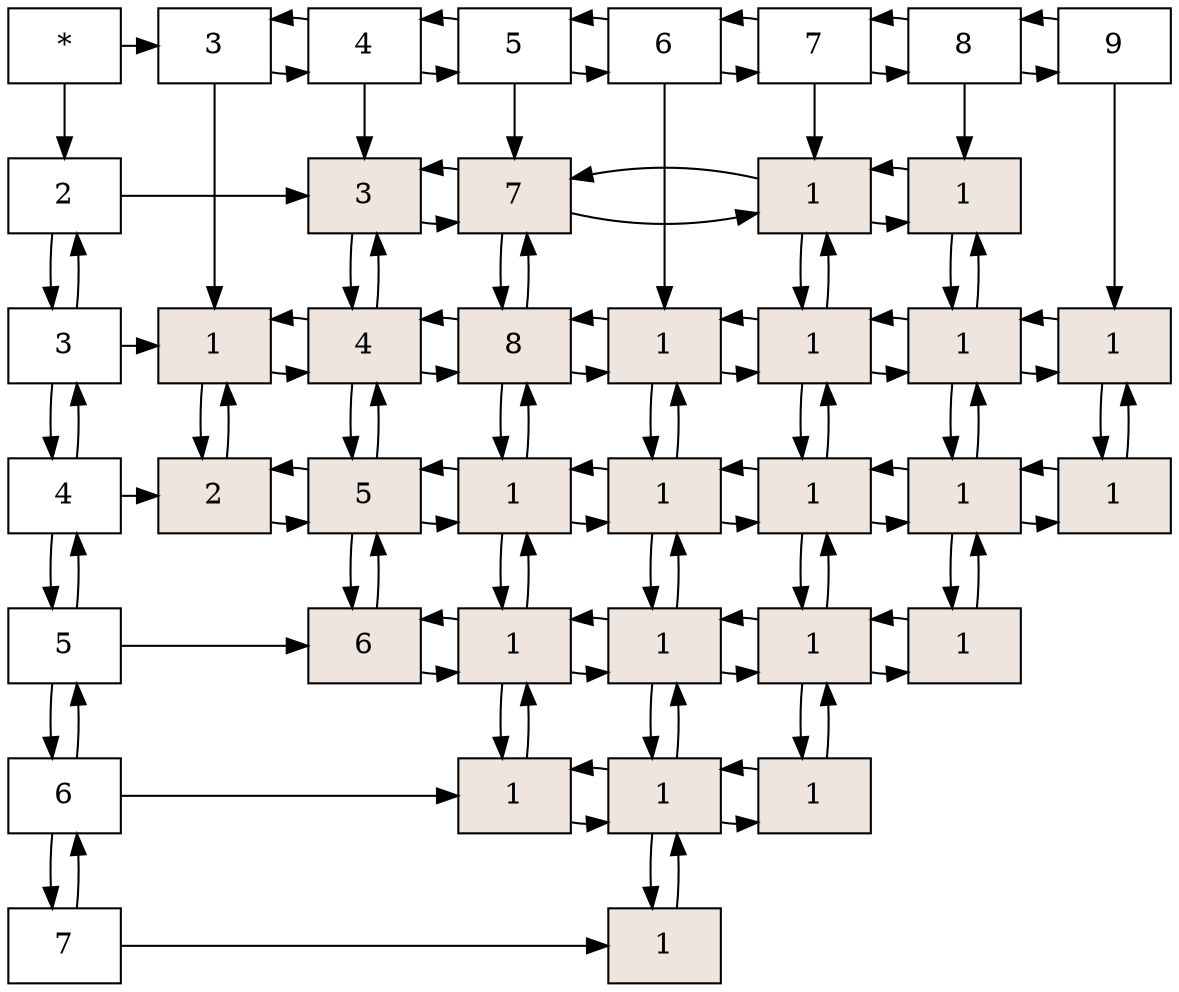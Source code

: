 digraph G{
node [shape = box] 
raiz[label="*"  group=1];
12523024 [label="2" group = 1]; 
12548720 [label="3" group = 1]; 
12522904 [label="4" group = 1]; 
12523224 [label="5" group = 1]; 
12523456 [label="6" group = 1]; 
12561832 [label="7" group = 1]; 
12523024->12548720;
12548720->12523024;
12548720->12522904;
12522904->12548720;
12522904->12523224;
12523224->12522904;
12523224->12523456;
12523456->12523224;
12523456->12561832;
12561832->12523456;
12522496 [label="3" group = 5]; 
12522992 [label="4" group = 6]; 
12523312 [label="5" group = 7]; 
12561576 [label="6" group = 8]; 
12561920 [label="7" group = 9]; 
12563040 [label="8" group = 10]; 
12563072 [label="9" group = 11]; 
12522496->12522992;
12522992->12522496;
12522992->12523312;
12523312->12522992;
12523312->12561576;
12561576->12523312;
12561576->12561920;
12561920->12561576;
12561920->12563040;
12563040->12561920;
12563040->12563072;
12563072->12563040;
raiz -> 12523024;
raiz -> 12522496;
{ rank  = same; raiz 12522496; 12522992; 12523312; 12561576; 12561920; 12563040; 12563072; }
12522848 [style=filled,fillcolor=seashell2,label= "1" group = 5 ]; 
12522936 [style=filled,fillcolor=seashell2,label= "2" group = 5 ]; 
12523056 [style=filled,fillcolor=seashell2,label= "3" group = 6 ]; 
12523112 [style=filled,fillcolor=seashell2,label= "4" group = 6 ]; 
12523168 [style=filled,fillcolor=seashell2,label= "5" group = 6 ]; 
12523256 [style=filled,fillcolor=seashell2,label= "6" group = 6 ]; 
12523344 [style=filled,fillcolor=seashell2,label= "7" group = 7 ]; 
12523400 [style=filled,fillcolor=seashell2,label= "8" group = 7 ]; 
12561408 [style=filled,fillcolor=seashell2,label= "1" group = 7 ]; 
12561464 [style=filled,fillcolor=seashell2,label= "1" group = 7 ]; 
12561520 [style=filled,fillcolor=seashell2,label= "1" group = 7 ]; 
12561608 [style=filled,fillcolor=seashell2,label= "1" group = 8 ]; 
12561664 [style=filled,fillcolor=seashell2,label= "1" group = 8 ]; 
12561720 [style=filled,fillcolor=seashell2,label= "1" group = 8 ]; 
12561776 [style=filled,fillcolor=seashell2,label= "1" group = 8 ]; 
12561864 [style=filled,fillcolor=seashell2,label= "1" group = 8 ]; 
12561952 [style=filled,fillcolor=seashell2,label= "1" group = 9 ]; 
12562440 [style=filled,fillcolor=seashell2,label= "1" group = 9 ]; 
12562944 [style=filled,fillcolor=seashell2,label= "1" group = 9 ]; 
12562496 [style=filled,fillcolor=seashell2,label= "1" group = 9 ]; 
12562328 [style=filled,fillcolor=seashell2,label= "1" group = 9 ]; 
12562552 [style=filled,fillcolor=seashell2,label= "1" group = 10 ]; 
12562888 [style=filled,fillcolor=seashell2,label= "1" group = 10 ]; 
12562832 [style=filled,fillcolor=seashell2,label= "1" group = 10 ]; 
12562384 [style=filled,fillcolor=seashell2,label= "1" group = 10 ]; 
12562048 [style=filled,fillcolor=seashell2,label= "1" group = 11 ]; 
12562608 [style=filled,fillcolor=seashell2,label= "1" group = 11 ]; 
12523024->12523056;
12523056->12523344;
12523344->12523056;
12523344->12561952;
12561952->12523344;
12561952->12562552;
12562552->12561952;
{ rank = same; 12523024; 12523056; 12523344; 12561952; 12562552; }
12548720->12522848;
12522848->12523112;
12523112->12522848;
12523112->12523400;
12523400->12523112;
12523400->12561608;
12561608->12523400;
12561608->12562440;
12562440->12561608;
12562440->12562888;
12562888->12562440;
12562888->12562048;
12562048->12562888;
{ rank = same; 12548720; 12522848; 12523112; 12523400; 12561608; 12562440; 12562888; 12562048; }
12522904->12522936;
12522936->12523168;
12523168->12522936;
12523168->12561408;
12561408->12523168;
12561408->12561664;
12561664->12561408;
12561664->12562944;
12562944->12561664;
12562944->12562832;
12562832->12562944;
12562832->12562608;
12562608->12562832;
{ rank = same; 12522904; 12522936; 12523168; 12561408; 12561664; 12562944; 12562832; 12562608; }
12523224->12523256;
12523256->12561464;
12561464->12523256;
12561464->12561720;
12561720->12561464;
12561720->12562496;
12562496->12561720;
12562496->12562384;
12562384->12562496;
{ rank = same; 12523224; 12523256; 12561464; 12561720; 12562496; 12562384; }
12523456->12561520;
12561520->12561776;
12561776->12561520;
12561776->12562328;
12562328->12561776;
{ rank = same; 12523456; 12561520; 12561776; 12562328; }
12561832->12561864;
{ rank = same; 12561832; 12561864; }
12522496->12522848;
12522848->12522936;
12522936->12522848;
12522992->12523056;
12523056->12523112;
12523112->12523056;
12523112->12523168;
12523168->12523112;
12523168->12523256;
12523256->12523168;
12523312->12523344;
12523344->12523400;
12523400->12523344;
12523400->12561408;
12561408->12523400;
12561408->12561464;
12561464->12561408;
12561464->12561520;
12561520->12561464;
12561576->12561608;
12561608->12561664;
12561664->12561608;
12561664->12561720;
12561720->12561664;
12561720->12561776;
12561776->12561720;
12561776->12561864;
12561864->12561776;
12561920->12561952;
12561952->12562440;
12562440->12561952;
12562440->12562944;
12562944->12562440;
12562944->12562496;
12562496->12562944;
12562496->12562328;
12562328->12562496;
12563040->12562552;
12562552->12562888;
12562888->12562552;
12562888->12562832;
12562832->12562888;
12562832->12562384;
12562384->12562832;
12563072->12562048;
12562048->12562608;
12562608->12562048;
}
